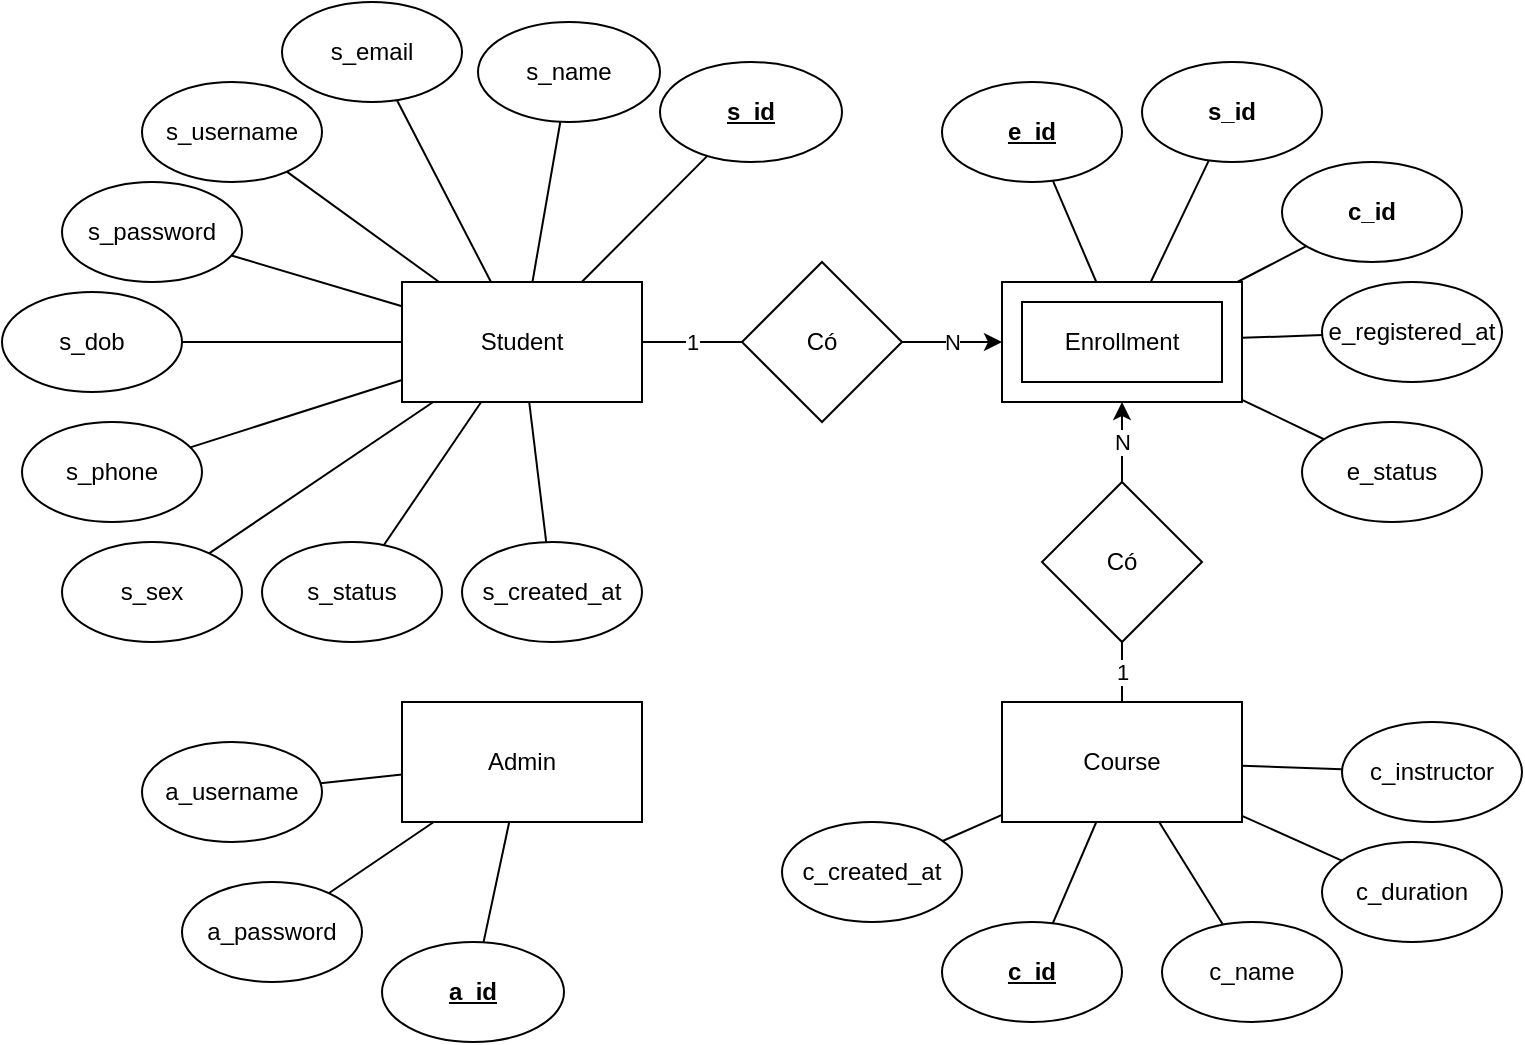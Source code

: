 <mxfile version="26.2.13">
  <diagram name="Trang-1" id="Dtzy6w7fO55JW8tQdBYL">
    <mxGraphModel dx="1044" dy="1811" grid="1" gridSize="10" guides="1" tooltips="1" connect="1" arrows="1" fold="1" page="1" pageScale="1" pageWidth="827" pageHeight="1169" math="0" shadow="0">
      <root>
        <mxCell id="0" />
        <mxCell id="1" parent="0" />
        <mxCell id="dPGzQLBmfjCO8Y-wlS8--2" value="Student" style="rounded=0;whiteSpace=wrap;html=1;" parent="1" vertex="1">
          <mxGeometry x="230" y="130" width="120" height="60" as="geometry" />
        </mxCell>
        <mxCell id="dPGzQLBmfjCO8Y-wlS8--3" value="Admin" style="rounded=0;whiteSpace=wrap;html=1;" parent="1" vertex="1">
          <mxGeometry x="230" y="340" width="120" height="60" as="geometry" />
        </mxCell>
        <mxCell id="dPGzQLBmfjCO8Y-wlS8--4" value="Course" style="rounded=0;whiteSpace=wrap;html=1;" parent="1" vertex="1">
          <mxGeometry x="530" y="340" width="120" height="60" as="geometry" />
        </mxCell>
        <mxCell id="dPGzQLBmfjCO8Y-wlS8--5" value="" style="rounded=0;whiteSpace=wrap;html=1;" parent="1" vertex="1">
          <mxGeometry x="530" y="130" width="120" height="60" as="geometry" />
        </mxCell>
        <mxCell id="dPGzQLBmfjCO8Y-wlS8--6" value="Enrollment" style="rounded=0;whiteSpace=wrap;html=1;" parent="1" vertex="1">
          <mxGeometry x="540" y="140" width="100" height="40" as="geometry" />
        </mxCell>
        <mxCell id="dPGzQLBmfjCO8Y-wlS8--7" value="1" style="endArrow=none;html=1;rounded=0;entryX=0;entryY=0.5;entryDx=0;entryDy=0;" parent="1" source="dPGzQLBmfjCO8Y-wlS8--2" target="dPGzQLBmfjCO8Y-wlS8--8" edge="1">
          <mxGeometry width="50" height="50" relative="1" as="geometry">
            <mxPoint x="390" y="270" as="sourcePoint" />
            <mxPoint x="440" y="220" as="targetPoint" />
          </mxGeometry>
        </mxCell>
        <mxCell id="dPGzQLBmfjCO8Y-wlS8--8" value="Có" style="rhombus;whiteSpace=wrap;html=1;" parent="1" vertex="1">
          <mxGeometry x="400" y="120" width="80" height="80" as="geometry" />
        </mxCell>
        <mxCell id="dPGzQLBmfjCO8Y-wlS8--9" value="N" style="endArrow=classic;html=1;rounded=0;" parent="1" source="dPGzQLBmfjCO8Y-wlS8--8" target="dPGzQLBmfjCO8Y-wlS8--5" edge="1">
          <mxGeometry width="50" height="50" relative="1" as="geometry">
            <mxPoint x="420" y="280" as="sourcePoint" />
            <mxPoint x="470" y="230" as="targetPoint" />
          </mxGeometry>
        </mxCell>
        <mxCell id="dPGzQLBmfjCO8Y-wlS8--10" value="1" style="endArrow=none;html=1;rounded=0;" parent="1" source="dPGzQLBmfjCO8Y-wlS8--4" target="dPGzQLBmfjCO8Y-wlS8--11" edge="1">
          <mxGeometry width="50" height="50" relative="1" as="geometry">
            <mxPoint x="370" y="290" as="sourcePoint" />
            <mxPoint x="460" y="350" as="targetPoint" />
          </mxGeometry>
        </mxCell>
        <mxCell id="dPGzQLBmfjCO8Y-wlS8--11" value="Có" style="rhombus;whiteSpace=wrap;html=1;" parent="1" vertex="1">
          <mxGeometry x="550" y="230" width="80" height="80" as="geometry" />
        </mxCell>
        <mxCell id="dPGzQLBmfjCO8Y-wlS8--12" value="N" style="endArrow=classic;html=1;rounded=0;" parent="1" source="dPGzQLBmfjCO8Y-wlS8--11" target="dPGzQLBmfjCO8Y-wlS8--5" edge="1">
          <mxGeometry width="50" height="50" relative="1" as="geometry">
            <mxPoint x="440" y="410" as="sourcePoint" />
            <mxPoint x="550" y="290" as="targetPoint" />
          </mxGeometry>
        </mxCell>
        <mxCell id="dPGzQLBmfjCO8Y-wlS8--13" value="" style="endArrow=none;html=1;rounded=0;" parent="1" source="dPGzQLBmfjCO8Y-wlS8--2" target="dPGzQLBmfjCO8Y-wlS8--14" edge="1">
          <mxGeometry width="50" height="50" relative="1" as="geometry">
            <mxPoint x="210" y="90" as="sourcePoint" />
            <mxPoint x="260" y="40" as="targetPoint" />
          </mxGeometry>
        </mxCell>
        <mxCell id="dPGzQLBmfjCO8Y-wlS8--14" value="&lt;b&gt;&lt;u&gt;s_id&lt;/u&gt;&lt;/b&gt;" style="ellipse;whiteSpace=wrap;html=1;" parent="1" vertex="1">
          <mxGeometry x="359" y="20" width="91" height="50" as="geometry" />
        </mxCell>
        <mxCell id="dPGzQLBmfjCO8Y-wlS8--15" value="" style="endArrow=none;html=1;rounded=0;" parent="1" source="dPGzQLBmfjCO8Y-wlS8--2" target="dPGzQLBmfjCO8Y-wlS8--23" edge="1">
          <mxGeometry width="50" height="50" relative="1" as="geometry">
            <mxPoint x="150" y="160" as="sourcePoint" />
            <mxPoint x="300.978" y="39.947" as="targetPoint" />
          </mxGeometry>
        </mxCell>
        <mxCell id="dPGzQLBmfjCO8Y-wlS8--17" value="s_email" style="ellipse;whiteSpace=wrap;html=1;" parent="1" vertex="1">
          <mxGeometry x="170" y="-10" width="90" height="50" as="geometry" />
        </mxCell>
        <mxCell id="dPGzQLBmfjCO8Y-wlS8--18" value="" style="endArrow=none;html=1;rounded=0;" parent="1" source="dPGzQLBmfjCO8Y-wlS8--2" target="dPGzQLBmfjCO8Y-wlS8--17" edge="1">
          <mxGeometry width="50" height="50" relative="1" as="geometry">
            <mxPoint x="50" y="290" as="sourcePoint" />
            <mxPoint x="100" y="240" as="targetPoint" />
          </mxGeometry>
        </mxCell>
        <mxCell id="dPGzQLBmfjCO8Y-wlS8--19" value="s_username" style="ellipse;whiteSpace=wrap;html=1;" parent="1" vertex="1">
          <mxGeometry x="100" y="30" width="90" height="50" as="geometry" />
        </mxCell>
        <mxCell id="dPGzQLBmfjCO8Y-wlS8--20" value="" style="endArrow=none;html=1;rounded=0;" parent="1" source="dPGzQLBmfjCO8Y-wlS8--19" target="dPGzQLBmfjCO8Y-wlS8--2" edge="1">
          <mxGeometry width="50" height="50" relative="1" as="geometry">
            <mxPoint x="180" y="280" as="sourcePoint" />
            <mxPoint x="230" y="230" as="targetPoint" />
          </mxGeometry>
        </mxCell>
        <mxCell id="dPGzQLBmfjCO8Y-wlS8--21" value="s_password" style="ellipse;whiteSpace=wrap;html=1;" parent="1" vertex="1">
          <mxGeometry x="60" y="80" width="90" height="50" as="geometry" />
        </mxCell>
        <mxCell id="dPGzQLBmfjCO8Y-wlS8--22" value="" style="endArrow=none;html=1;rounded=0;" parent="1" source="dPGzQLBmfjCO8Y-wlS8--21" target="dPGzQLBmfjCO8Y-wlS8--2" edge="1">
          <mxGeometry width="50" height="50" relative="1" as="geometry">
            <mxPoint x="190" y="270" as="sourcePoint" />
            <mxPoint x="240" y="220" as="targetPoint" />
          </mxGeometry>
        </mxCell>
        <mxCell id="dPGzQLBmfjCO8Y-wlS8--23" value="s_name" style="ellipse;whiteSpace=wrap;html=1;" parent="1" vertex="1">
          <mxGeometry x="268" width="91" height="50" as="geometry" />
        </mxCell>
        <mxCell id="dPGzQLBmfjCO8Y-wlS8--24" value="s_dob" style="ellipse;whiteSpace=wrap;html=1;" parent="1" vertex="1">
          <mxGeometry x="30" y="135" width="90" height="50" as="geometry" />
        </mxCell>
        <mxCell id="dPGzQLBmfjCO8Y-wlS8--25" value="" style="endArrow=none;html=1;rounded=0;" parent="1" source="dPGzQLBmfjCO8Y-wlS8--24" target="dPGzQLBmfjCO8Y-wlS8--2" edge="1">
          <mxGeometry width="50" height="50" relative="1" as="geometry">
            <mxPoint x="155" y="127" as="sourcePoint" />
            <mxPoint x="240" y="152" as="targetPoint" />
          </mxGeometry>
        </mxCell>
        <mxCell id="dPGzQLBmfjCO8Y-wlS8--26" value="s_phone" style="ellipse;whiteSpace=wrap;html=1;" parent="1" vertex="1">
          <mxGeometry x="40" y="200" width="90" height="50" as="geometry" />
        </mxCell>
        <mxCell id="dPGzQLBmfjCO8Y-wlS8--27" value="" style="endArrow=none;html=1;rounded=0;" parent="1" source="dPGzQLBmfjCO8Y-wlS8--26" target="dPGzQLBmfjCO8Y-wlS8--2" edge="1">
          <mxGeometry width="50" height="50" relative="1" as="geometry">
            <mxPoint x="170" y="260" as="sourcePoint" />
            <mxPoint x="220" y="210" as="targetPoint" />
          </mxGeometry>
        </mxCell>
        <mxCell id="dPGzQLBmfjCO8Y-wlS8--28" value="s_sex" style="ellipse;whiteSpace=wrap;html=1;" parent="1" vertex="1">
          <mxGeometry x="60" y="260" width="90" height="50" as="geometry" />
        </mxCell>
        <mxCell id="dPGzQLBmfjCO8Y-wlS8--29" value="" style="endArrow=none;html=1;rounded=0;" parent="1" source="dPGzQLBmfjCO8Y-wlS8--28" target="dPGzQLBmfjCO8Y-wlS8--2" edge="1">
          <mxGeometry width="50" height="50" relative="1" as="geometry">
            <mxPoint x="180" y="280" as="sourcePoint" />
            <mxPoint x="230" y="230" as="targetPoint" />
          </mxGeometry>
        </mxCell>
        <mxCell id="dPGzQLBmfjCO8Y-wlS8--30" value="s_status" style="ellipse;whiteSpace=wrap;html=1;" parent="1" vertex="1">
          <mxGeometry x="160" y="260" width="90" height="50" as="geometry" />
        </mxCell>
        <mxCell id="dPGzQLBmfjCO8Y-wlS8--31" value="" style="endArrow=none;html=1;rounded=0;" parent="1" source="dPGzQLBmfjCO8Y-wlS8--30" target="dPGzQLBmfjCO8Y-wlS8--2" edge="1">
          <mxGeometry width="50" height="50" relative="1" as="geometry">
            <mxPoint x="250" y="270" as="sourcePoint" />
            <mxPoint x="300" y="220" as="targetPoint" />
          </mxGeometry>
        </mxCell>
        <mxCell id="dPGzQLBmfjCO8Y-wlS8--32" value="s_created_at" style="ellipse;whiteSpace=wrap;html=1;" parent="1" vertex="1">
          <mxGeometry x="260" y="260" width="90" height="50" as="geometry" />
        </mxCell>
        <mxCell id="dPGzQLBmfjCO8Y-wlS8--33" value="" style="endArrow=none;html=1;rounded=0;" parent="1" source="dPGzQLBmfjCO8Y-wlS8--32" target="dPGzQLBmfjCO8Y-wlS8--2" edge="1">
          <mxGeometry width="50" height="50" relative="1" as="geometry">
            <mxPoint x="270" y="270" as="sourcePoint" />
            <mxPoint x="320" y="220" as="targetPoint" />
          </mxGeometry>
        </mxCell>
        <mxCell id="dPGzQLBmfjCO8Y-wlS8--34" value="a_username" style="ellipse;whiteSpace=wrap;html=1;" parent="1" vertex="1">
          <mxGeometry x="100" y="360" width="90" height="50" as="geometry" />
        </mxCell>
        <mxCell id="dPGzQLBmfjCO8Y-wlS8--35" value="a_password" style="ellipse;whiteSpace=wrap;html=1;" parent="1" vertex="1">
          <mxGeometry x="120" y="430" width="90" height="50" as="geometry" />
        </mxCell>
        <mxCell id="dPGzQLBmfjCO8Y-wlS8--36" value="&lt;b&gt;&lt;u&gt;a_id&lt;/u&gt;&lt;/b&gt;" style="ellipse;whiteSpace=wrap;html=1;" parent="1" vertex="1">
          <mxGeometry x="220" y="460" width="91" height="50" as="geometry" />
        </mxCell>
        <mxCell id="dPGzQLBmfjCO8Y-wlS8--38" value="" style="endArrow=none;html=1;rounded=0;" parent="1" source="dPGzQLBmfjCO8Y-wlS8--34" target="dPGzQLBmfjCO8Y-wlS8--3" edge="1">
          <mxGeometry width="50" height="50" relative="1" as="geometry">
            <mxPoint x="70" y="510" as="sourcePoint" />
            <mxPoint x="120" y="460" as="targetPoint" />
          </mxGeometry>
        </mxCell>
        <mxCell id="dPGzQLBmfjCO8Y-wlS8--39" value="" style="endArrow=none;html=1;rounded=0;" parent="1" source="dPGzQLBmfjCO8Y-wlS8--35" target="dPGzQLBmfjCO8Y-wlS8--3" edge="1">
          <mxGeometry width="50" height="50" relative="1" as="geometry">
            <mxPoint x="199" y="391" as="sourcePoint" />
            <mxPoint x="240" y="386" as="targetPoint" />
          </mxGeometry>
        </mxCell>
        <mxCell id="dPGzQLBmfjCO8Y-wlS8--40" value="" style="endArrow=none;html=1;rounded=0;" parent="1" source="dPGzQLBmfjCO8Y-wlS8--36" target="dPGzQLBmfjCO8Y-wlS8--3" edge="1">
          <mxGeometry width="50" height="50" relative="1" as="geometry">
            <mxPoint x="203" y="446" as="sourcePoint" />
            <mxPoint x="256" y="410" as="targetPoint" />
          </mxGeometry>
        </mxCell>
        <mxCell id="dPGzQLBmfjCO8Y-wlS8--42" value="&lt;b&gt;&lt;u&gt;c_id&lt;/u&gt;&lt;/b&gt;" style="ellipse;whiteSpace=wrap;html=1;" parent="1" vertex="1">
          <mxGeometry x="500" y="450" width="90" height="50" as="geometry" />
        </mxCell>
        <mxCell id="dPGzQLBmfjCO8Y-wlS8--43" value="" style="endArrow=none;html=1;rounded=0;" parent="1" source="dPGzQLBmfjCO8Y-wlS8--42" target="dPGzQLBmfjCO8Y-wlS8--4" edge="1">
          <mxGeometry width="50" height="50" relative="1" as="geometry">
            <mxPoint x="500" y="460" as="sourcePoint" />
            <mxPoint x="550" y="410" as="targetPoint" />
          </mxGeometry>
        </mxCell>
        <mxCell id="dPGzQLBmfjCO8Y-wlS8--44" value="c_name" style="ellipse;whiteSpace=wrap;html=1;" parent="1" vertex="1">
          <mxGeometry x="610" y="450" width="90" height="50" as="geometry" />
        </mxCell>
        <mxCell id="dPGzQLBmfjCO8Y-wlS8--45" value="" style="endArrow=none;html=1;rounded=0;" parent="1" source="dPGzQLBmfjCO8Y-wlS8--44" target="dPGzQLBmfjCO8Y-wlS8--4" edge="1">
          <mxGeometry width="50" height="50" relative="1" as="geometry">
            <mxPoint x="565" y="461" as="sourcePoint" />
            <mxPoint x="587" y="410" as="targetPoint" />
          </mxGeometry>
        </mxCell>
        <mxCell id="dPGzQLBmfjCO8Y-wlS8--46" value="c_duration" style="ellipse;whiteSpace=wrap;html=1;" parent="1" vertex="1">
          <mxGeometry x="690" y="410" width="90" height="50" as="geometry" />
        </mxCell>
        <mxCell id="dPGzQLBmfjCO8Y-wlS8--47" value="" style="endArrow=none;html=1;rounded=0;" parent="1" source="dPGzQLBmfjCO8Y-wlS8--46" target="dPGzQLBmfjCO8Y-wlS8--4" edge="1">
          <mxGeometry width="50" height="50" relative="1" as="geometry">
            <mxPoint x="590" y="480" as="sourcePoint" />
            <mxPoint x="640" y="430" as="targetPoint" />
          </mxGeometry>
        </mxCell>
        <mxCell id="dPGzQLBmfjCO8Y-wlS8--48" value="c_instructor" style="ellipse;whiteSpace=wrap;html=1;" parent="1" vertex="1">
          <mxGeometry x="700" y="350" width="90" height="50" as="geometry" />
        </mxCell>
        <mxCell id="dPGzQLBmfjCO8Y-wlS8--49" value="" style="endArrow=none;html=1;rounded=0;" parent="1" source="dPGzQLBmfjCO8Y-wlS8--48" target="dPGzQLBmfjCO8Y-wlS8--4" edge="1">
          <mxGeometry width="50" height="50" relative="1" as="geometry">
            <mxPoint x="710" y="429" as="sourcePoint" />
            <mxPoint x="660" y="407" as="targetPoint" />
          </mxGeometry>
        </mxCell>
        <mxCell id="dPGzQLBmfjCO8Y-wlS8--50" value="c_created_at" style="ellipse;whiteSpace=wrap;html=1;" parent="1" vertex="1">
          <mxGeometry x="420" y="400" width="90" height="50" as="geometry" />
        </mxCell>
        <mxCell id="dPGzQLBmfjCO8Y-wlS8--51" value="" style="endArrow=none;html=1;rounded=0;" parent="1" source="dPGzQLBmfjCO8Y-wlS8--50" target="dPGzQLBmfjCO8Y-wlS8--4" edge="1">
          <mxGeometry width="50" height="50" relative="1" as="geometry">
            <mxPoint x="390" y="410" as="sourcePoint" />
            <mxPoint x="440" y="360" as="targetPoint" />
          </mxGeometry>
        </mxCell>
        <mxCell id="dPGzQLBmfjCO8Y-wlS8--52" value="&lt;b&gt;&lt;u&gt;e_id&lt;/u&gt;&lt;/b&gt;" style="ellipse;whiteSpace=wrap;html=1;" parent="1" vertex="1">
          <mxGeometry x="500" y="30" width="90" height="50" as="geometry" />
        </mxCell>
        <mxCell id="dPGzQLBmfjCO8Y-wlS8--53" value="" style="endArrow=none;html=1;rounded=0;" parent="1" source="dPGzQLBmfjCO8Y-wlS8--5" target="dPGzQLBmfjCO8Y-wlS8--52" edge="1">
          <mxGeometry width="50" height="50" relative="1" as="geometry">
            <mxPoint x="710" y="384" as="sourcePoint" />
            <mxPoint x="660" y="382" as="targetPoint" />
          </mxGeometry>
        </mxCell>
        <mxCell id="dPGzQLBmfjCO8Y-wlS8--54" value="&lt;b&gt;s_id&lt;/b&gt;" style="ellipse;whiteSpace=wrap;html=1;" parent="1" vertex="1">
          <mxGeometry x="600" y="20" width="90" height="50" as="geometry" />
        </mxCell>
        <mxCell id="dPGzQLBmfjCO8Y-wlS8--55" value="" style="endArrow=none;html=1;rounded=0;" parent="1" source="dPGzQLBmfjCO8Y-wlS8--5" target="dPGzQLBmfjCO8Y-wlS8--54" edge="1">
          <mxGeometry width="50" height="50" relative="1" as="geometry">
            <mxPoint x="587" y="140" as="sourcePoint" />
            <mxPoint x="565" y="89" as="targetPoint" />
          </mxGeometry>
        </mxCell>
        <mxCell id="dPGzQLBmfjCO8Y-wlS8--56" value="&lt;b&gt;c_id&lt;/b&gt;" style="ellipse;whiteSpace=wrap;html=1;" parent="1" vertex="1">
          <mxGeometry x="670" y="70" width="90" height="50" as="geometry" />
        </mxCell>
        <mxCell id="dPGzQLBmfjCO8Y-wlS8--57" value="" style="endArrow=none;html=1;rounded=0;" parent="1" source="dPGzQLBmfjCO8Y-wlS8--5" target="dPGzQLBmfjCO8Y-wlS8--56" edge="1">
          <mxGeometry width="50" height="50" relative="1" as="geometry">
            <mxPoint x="614" y="140" as="sourcePoint" />
            <mxPoint x="643" y="79" as="targetPoint" />
          </mxGeometry>
        </mxCell>
        <mxCell id="dPGzQLBmfjCO8Y-wlS8--58" value="e_registered_at" style="ellipse;whiteSpace=wrap;html=1;" parent="1" vertex="1">
          <mxGeometry x="690" y="130" width="90" height="50" as="geometry" />
        </mxCell>
        <mxCell id="dPGzQLBmfjCO8Y-wlS8--59" value="" style="endArrow=none;html=1;rounded=0;" parent="1" source="dPGzQLBmfjCO8Y-wlS8--5" target="dPGzQLBmfjCO8Y-wlS8--58" edge="1">
          <mxGeometry width="50" height="50" relative="1" as="geometry">
            <mxPoint x="670" y="180" as="sourcePoint" />
            <mxPoint x="692" y="122" as="targetPoint" />
          </mxGeometry>
        </mxCell>
        <mxCell id="jum8NI_TIqA6L0X1Qy64-1" value="e_status" style="ellipse;whiteSpace=wrap;html=1;" vertex="1" parent="1">
          <mxGeometry x="680" y="200" width="90" height="50" as="geometry" />
        </mxCell>
        <mxCell id="jum8NI_TIqA6L0X1Qy64-2" value="" style="endArrow=none;html=1;rounded=0;" edge="1" parent="1" source="dPGzQLBmfjCO8Y-wlS8--5" target="jum8NI_TIqA6L0X1Qy64-1">
          <mxGeometry width="50" height="50" relative="1" as="geometry">
            <mxPoint x="610" y="290" as="sourcePoint" />
            <mxPoint x="660" y="240" as="targetPoint" />
          </mxGeometry>
        </mxCell>
      </root>
    </mxGraphModel>
  </diagram>
</mxfile>
